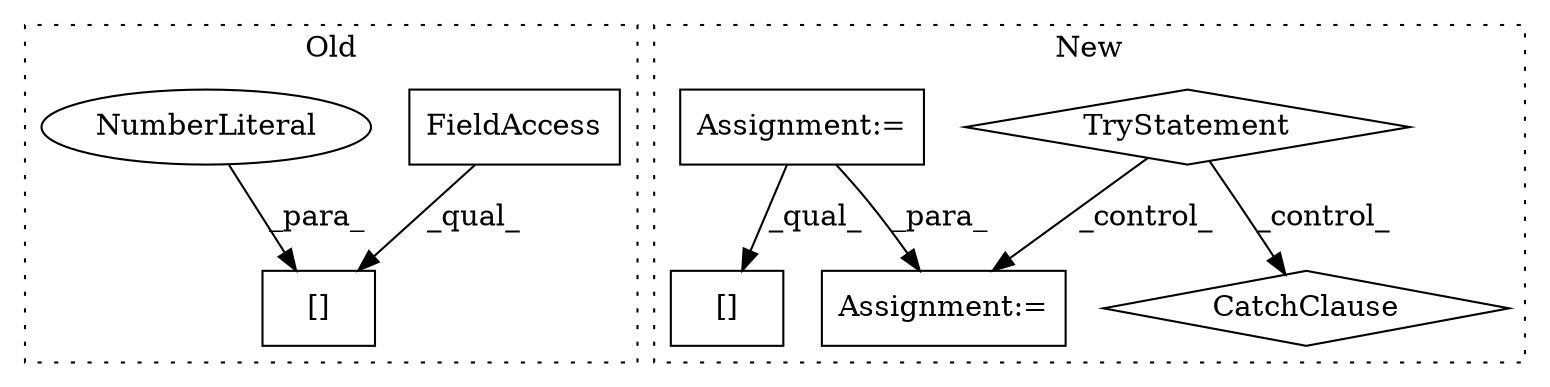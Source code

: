 digraph G {
subgraph cluster0 {
1 [label="[]" a="2" s="7084,7089" l="4,1" shape="box"];
6 [label="FieldAccess" a="22" s="7084" l="3" shape="box"];
8 [label="NumberLiteral" a="34" s="7088" l="1" shape="ellipse"];
label = "Old";
style="dotted";
}
subgraph cluster1 {
2 [label="TryStatement" a="54" s="5895" l="4" shape="diamond"];
3 [label="CatchClause" a="12" s="5949,5989" l="17,2" shape="diamond"];
4 [label="Assignment:=" a="7" s="5920" l="2" shape="box"];
5 [label="Assignment:=" a="7" s="5533" l="1" shape="box"];
7 [label="[]" a="2" s="5913,5919" l="5,1" shape="box"];
label = "New";
style="dotted";
}
2 -> 4 [label="_control_"];
2 -> 3 [label="_control_"];
5 -> 4 [label="_para_"];
5 -> 7 [label="_qual_"];
6 -> 1 [label="_qual_"];
8 -> 1 [label="_para_"];
}